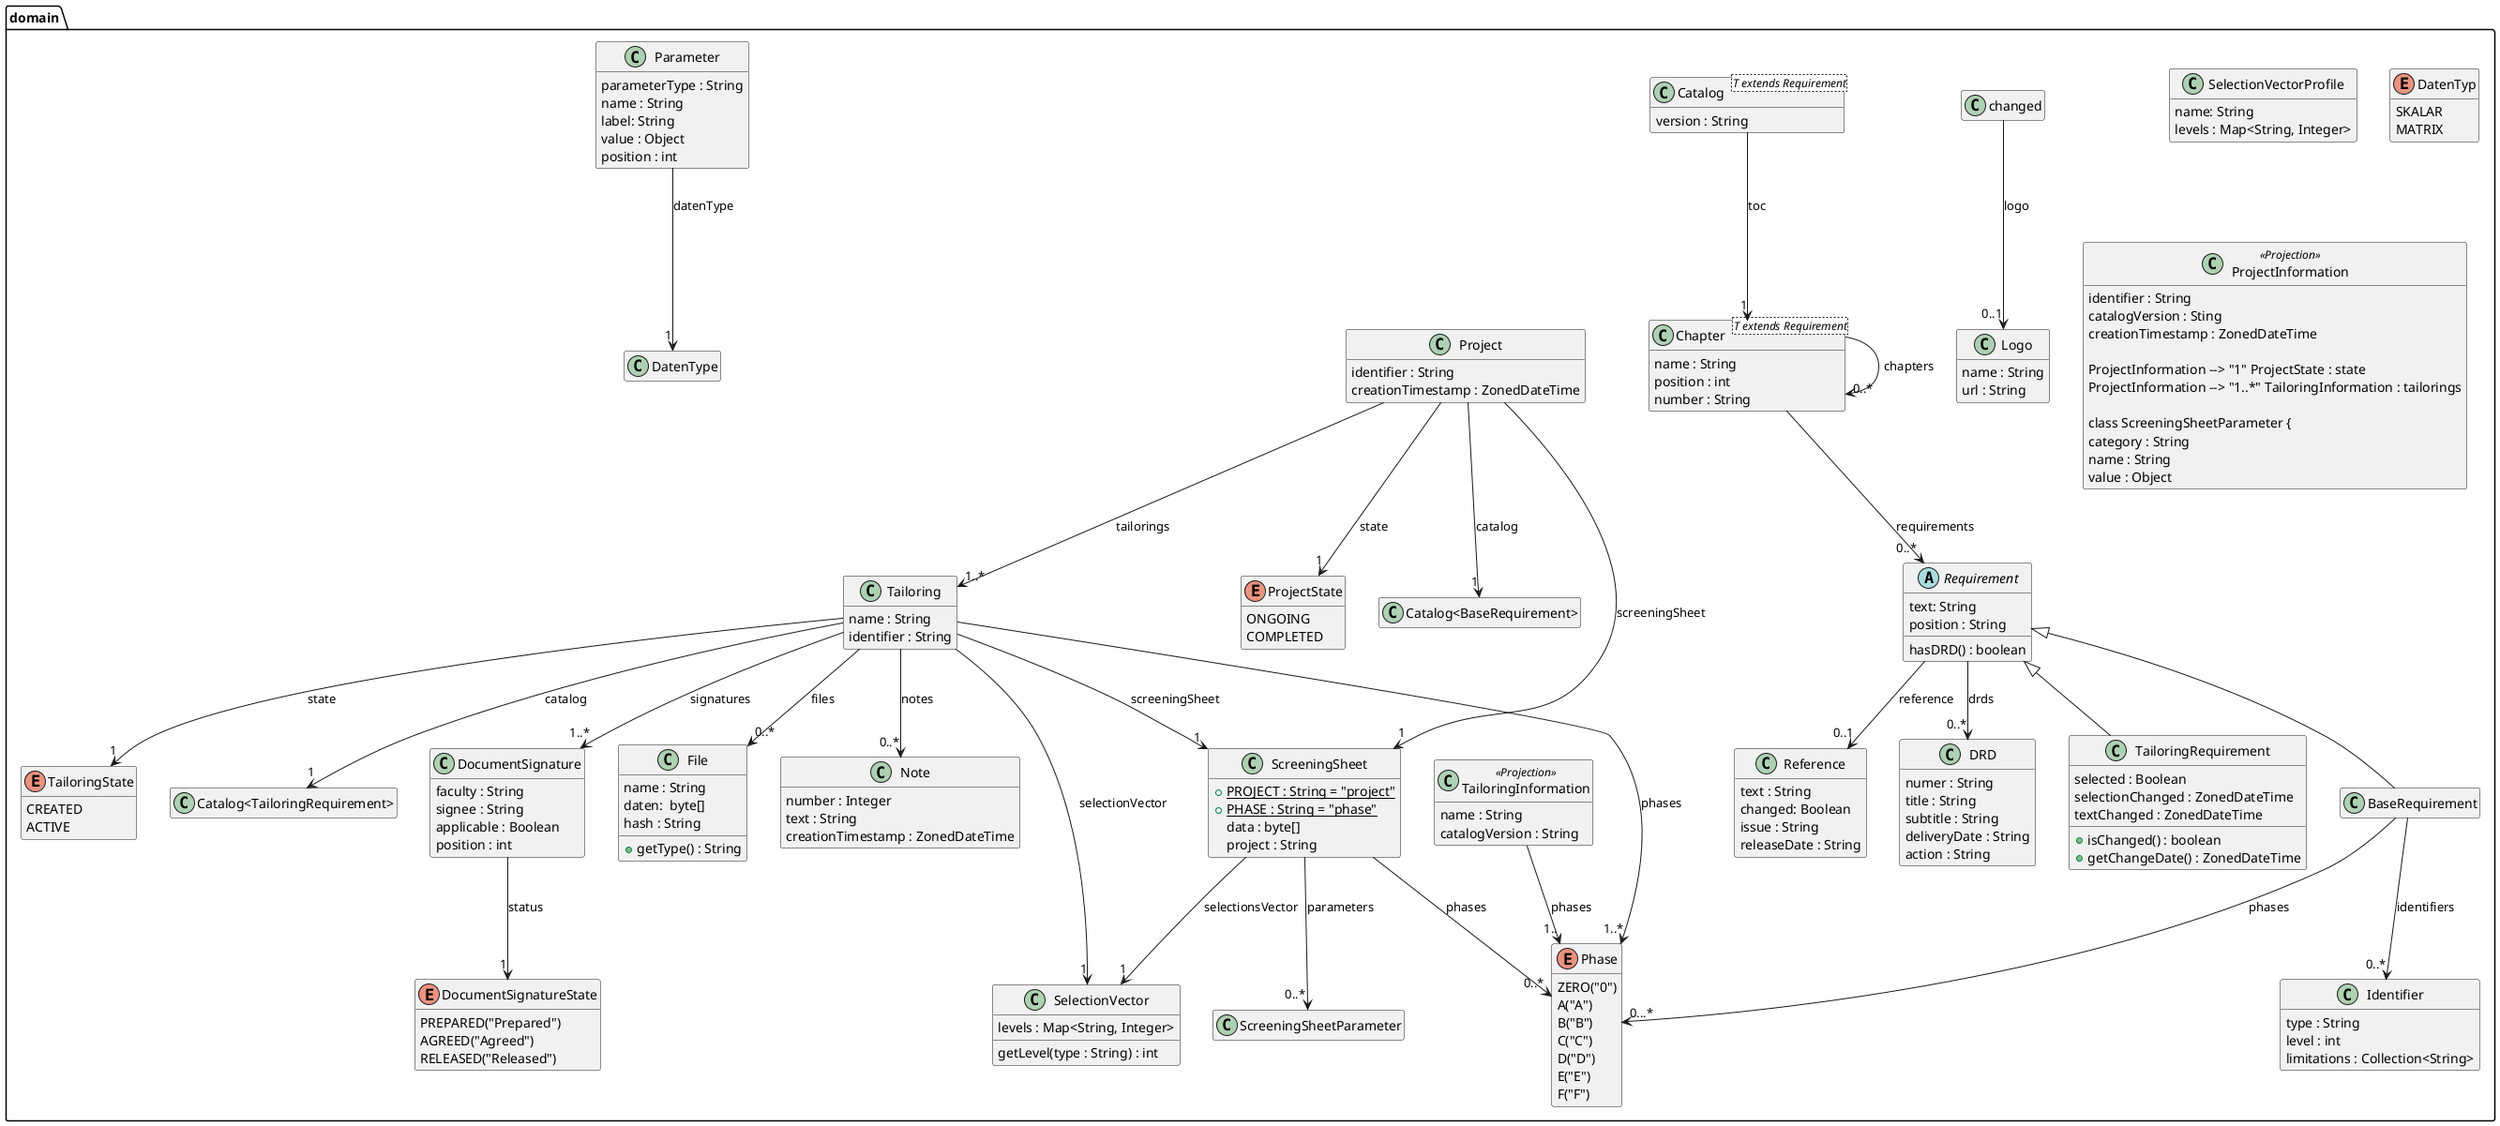 @startuml Ebene3.png
skinparam componentStyle uml2

package domain {

    class Logo {
        name : String
        url : String
    }

    class Reference {
      text : String
      changed: Boolean
      issue : String
      releaseDate : String


    }
    changed --> "0..1" Logo : logo

    abstract class Requirement{
      text: String
      position : String
      hasDRD() : boolean
    }
    Requirement --> "0..1" Reference : reference
    Requirement --> "0..*" DRD : drds

    class DRD {
        numer : String
        title : String
        subtitle : String
        deliveryDate : String
        action : String
    }
    class Identifier {
        type : String
        level : int
        limitations : Collection<String>
    }

    enum Phase {
        ZERO("0")
        A("A")
        B("B")
        C("C")
        D("D")
        E("E")
        F("F")
    }

    class BaseRequirement {
    }
    Requirement <|-- BaseRequirement
    BaseRequirement --> "0..*" Identifier : identifiers
    BaseRequirement --> "0...*" Phase : phases


    class Chapter<T extends Requirement> {
        name : String
        position : int
        number : String
    }
    Chapter --> "0..*" Chapter : chapters
    Chapter --> "0..*" Requirement : requirements

    class TailoringRequirement {
        selected : Boolean
        selectionChanged : ZonedDateTime
        textChanged : ZonedDateTime
        +isChanged() : boolean
        +getChangeDate() : ZonedDateTime
    }
    Requirement <|-- TailoringRequirement

    class Catalog<T extends Requirement> {
        version : String
    }
    Catalog --> "1" Chapter : toc


    class SelectionVector {
        levels : Map<String, Integer>
        getLevel(type : String) : int
    }

    class SelectionVectorProfile {
        name: String
        levels : Map<String, Integer>
    }

    class ScreeningSheet {
        +{static} PROJECT : String = "project"
        +{static} PHASE : String = "phase"
        data : byte[]
        project : String
    }
    ScreeningSheet --> "1" SelectionVector : selectionsVector
    ScreeningSheet -->  "0..*" ScreeningSheetParameter : parameters
    ScreeningSheet -->  "0..*" Phase : phases

    class File {
        name : String
        daten:  byte[]
        hash : String
        +getType() : String
    }

    class Note {
        number : Integer
        text : String
        creationTimestamp : ZonedDateTime
    }

    enum TailoringState {
        CREATED
        ACTIVE
    }

    class Tailoring {
        name : String
        identifier : String
    }

    Tailoring --> "1" SelectionVector : selectionVector
    Tailoring --> "1" ScreeningSheet : screeningSheet
    Tailoring --> "1..*" Phase : phases
    Tailoring --> "1" "Catalog<TailoringRequirement>" : catalog
    Tailoring --> "1" TailoringState : state
    Tailoring --> "0..*" File : files
    Tailoring --> "1..*" DocumentSignature : signatures
    Tailoring --> "0..*" Note : notes

    enum ProjectState {
        ONGOING
        COMPLETED
    }

    class Project {
        identifier : String
        creationTimestamp : ZonedDateTime
    }
    Project --> "1" ProjectState : state
    Project --> "1..*" Tailoring : tailorings
    Project --> "1" ScreeningSheet : screeningSheet
    Project --> "1" "Catalog<BaseRequirement>" : catalog

    enum DatenTyp {
        SKALAR
        MATRIX
    }

    class Parameter {
        parameterType : String
        name : String
        label: String
        value : Object
        position : int
    }
    Parameter --> "1" DatenType : datenType

    enum DocumentSignatureState {
        PREPARED("Prepared")
        AGREED("Agreed")
        RELEASED("Released")
    }

    class DocumentSignature {
        faculty : String
        signee : String
        applicable : Boolean
        position : int
    }
    DocumentSignature --> "1" DocumentSignatureState : status

    class TailoringInformation<<Projection>> {
        name : String
        catalogVersion : String
    }
    TailoringInformation --> "1.." Phase : phases

    class ProjectInformation<<Projection>> {
        identifier : String
        catalogVersion : Sting
        creationTimestamp : ZonedDateTime

    ProjectInformation --> "1" ProjectState : state
    ProjectInformation --> "1..*" TailoringInformation : tailorings

    class ScreeningSheetParameter {
        category : String
        name : String
        value : Object
    }
}
hide empty members
@enduml